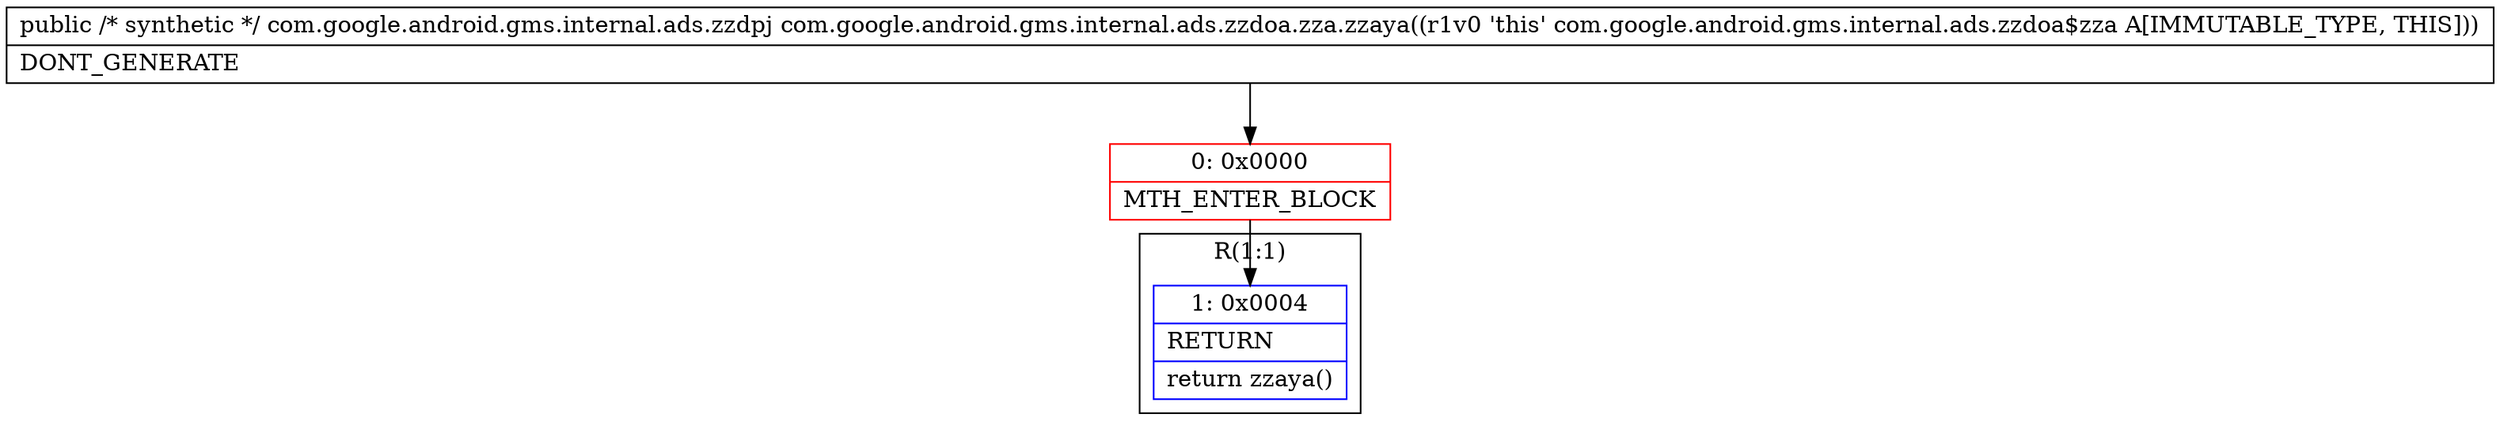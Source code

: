 digraph "CFG forcom.google.android.gms.internal.ads.zzdoa.zza.zzaya()Lcom\/google\/android\/gms\/internal\/ads\/zzdpj;" {
subgraph cluster_Region_320927706 {
label = "R(1:1)";
node [shape=record,color=blue];
Node_1 [shape=record,label="{1\:\ 0x0004|RETURN\l|return zzaya()\l}"];
}
Node_0 [shape=record,color=red,label="{0\:\ 0x0000|MTH_ENTER_BLOCK\l}"];
MethodNode[shape=record,label="{public \/* synthetic *\/ com.google.android.gms.internal.ads.zzdpj com.google.android.gms.internal.ads.zzdoa.zza.zzaya((r1v0 'this' com.google.android.gms.internal.ads.zzdoa$zza A[IMMUTABLE_TYPE, THIS]))  | DONT_GENERATE\l}"];
MethodNode -> Node_0;
Node_0 -> Node_1;
}

